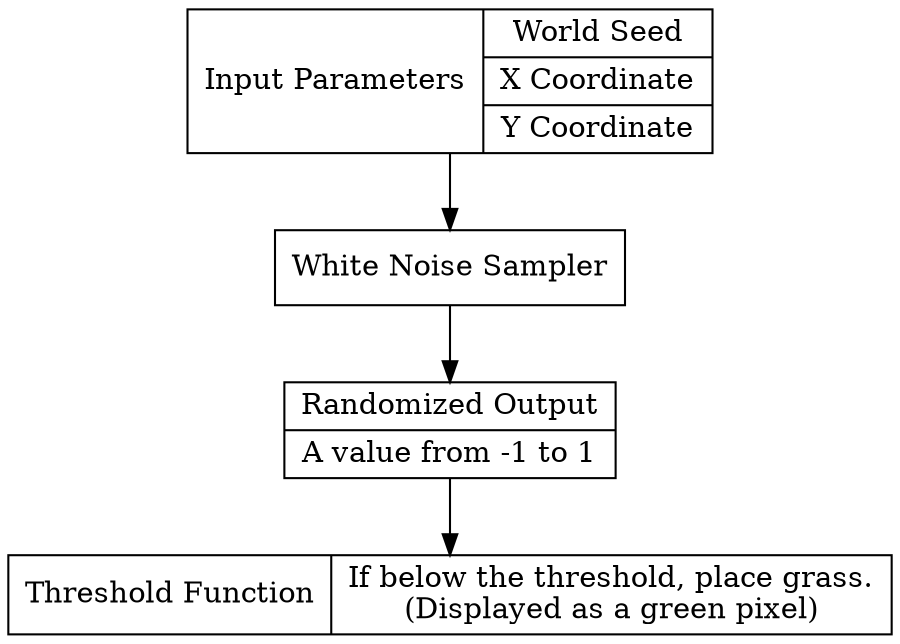 digraph {
    node [shape=record]

    input [label="Input Parameters|{World Seed|X Coordinate|Y Coordinate}"]
    sampler [label="White Noise Sampler"]
    output [label="{Randomized Output|A value from -1 to 1}"]
    thresholdfunction [label="Threshold Function|If below the threshold, place grass.\n(Displayed as a green pixel)"]

    input -> sampler
    sampler -> output
    output -> thresholdfunction
}